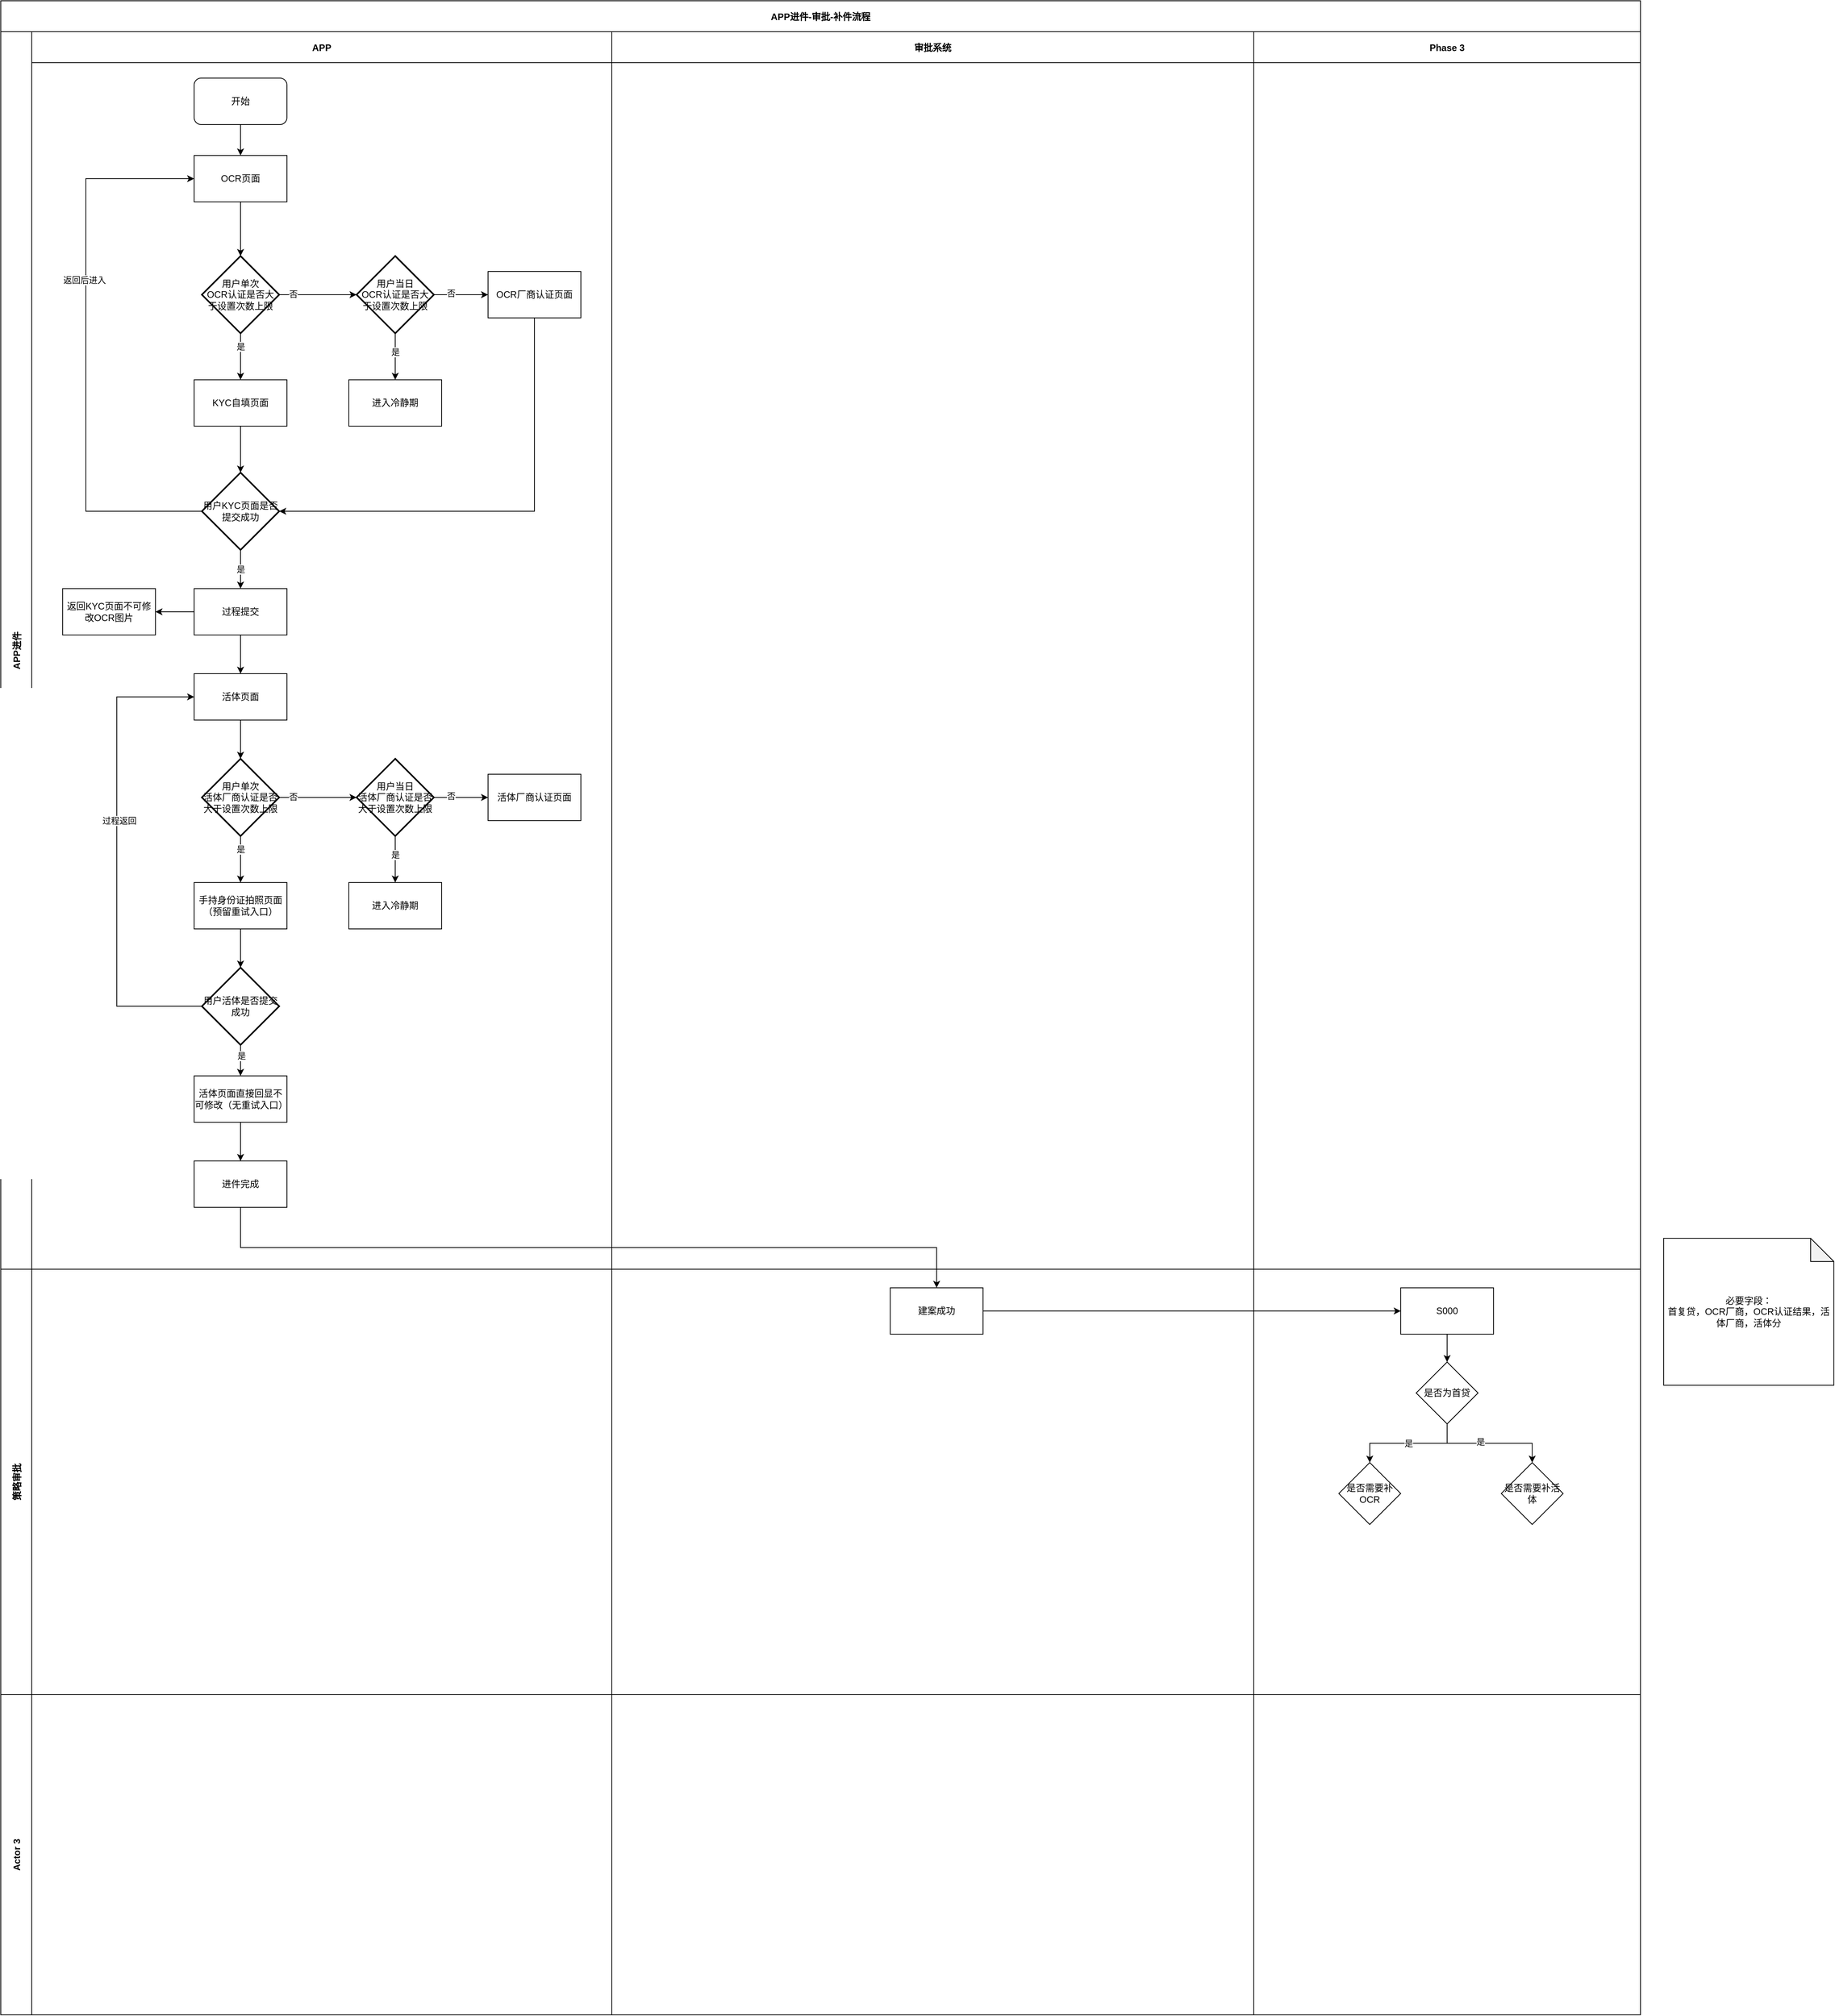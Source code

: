 <mxfile version="20.8.20" type="github" pages="3">
  <diagram id="dG59jZYkGHcQ83PpY25N" name="审批交互流程- OCR及活体补件">
    <mxGraphModel dx="843" dy="539" grid="1" gridSize="10" guides="1" tooltips="1" connect="1" arrows="1" fold="1" page="1" pageScale="1" pageWidth="827" pageHeight="1169" math="0" shadow="0">
      <root>
        <mxCell id="0" />
        <mxCell id="1" parent="0" />
        <mxCell id="lhXjlcBijL8t4H8WG22u-1" value="APP进件-审批-补件流程" style="shape=table;childLayout=tableLayout;startSize=40;collapsible=0;recursiveResize=0;expand=0;fontStyle=1;" parent="1" vertex="1">
          <mxGeometry x="170" y="140" width="2120" height="2604" as="geometry" />
        </mxCell>
        <mxCell id="lhXjlcBijL8t4H8WG22u-2" value="APP进件" style="shape=tableRow;horizontal=0;startSize=40;swimlaneHead=0;swimlaneBody=0;top=0;left=0;bottom=0;right=0;dropTarget=0;fillColor=none;collapsible=0;recursiveResize=0;expand=0;fontStyle=1;" parent="lhXjlcBijL8t4H8WG22u-1" vertex="1">
          <mxGeometry y="40" width="2120" height="1600" as="geometry" />
        </mxCell>
        <mxCell id="lhXjlcBijL8t4H8WG22u-3" value="APP" style="swimlane;swimlaneHead=0;swimlaneBody=0;fontStyle=0;connectable=0;fillColor=none;startSize=40;collapsible=0;recursiveResize=0;expand=0;fontStyle=1;" parent="lhXjlcBijL8t4H8WG22u-2" vertex="1">
          <mxGeometry x="40" width="750" height="1600" as="geometry">
            <mxRectangle width="750" height="1600" as="alternateBounds" />
          </mxGeometry>
        </mxCell>
        <mxCell id="Cv0lFlZ8FoBvVvXNN0k_-16" style="edgeStyle=orthogonalEdgeStyle;rounded=0;orthogonalLoop=1;jettySize=auto;html=1;exitX=0.5;exitY=1;exitDx=0;exitDy=0;entryX=0.5;entryY=0;entryDx=0;entryDy=0;entryPerimeter=0;" parent="lhXjlcBijL8t4H8WG22u-3" source="Cv0lFlZ8FoBvVvXNN0k_-1" target="Cv0lFlZ8FoBvVvXNN0k_-15" edge="1">
          <mxGeometry relative="1" as="geometry" />
        </mxCell>
        <mxCell id="Cv0lFlZ8FoBvVvXNN0k_-1" value="KYC自填页面" style="rounded=0;whiteSpace=wrap;html=1;" parent="lhXjlcBijL8t4H8WG22u-3" vertex="1">
          <mxGeometry x="210" y="450" width="120" height="60" as="geometry" />
        </mxCell>
        <mxCell id="Cv0lFlZ8FoBvVvXNN0k_-8" style="edgeStyle=orthogonalEdgeStyle;rounded=0;orthogonalLoop=1;jettySize=auto;html=1;exitX=0.5;exitY=1;exitDx=0;exitDy=0;exitPerimeter=0;entryX=0.5;entryY=0;entryDx=0;entryDy=0;" parent="lhXjlcBijL8t4H8WG22u-3" source="Cv0lFlZ8FoBvVvXNN0k_-4" target="Cv0lFlZ8FoBvVvXNN0k_-6" edge="1">
          <mxGeometry relative="1" as="geometry" />
        </mxCell>
        <mxCell id="Cv0lFlZ8FoBvVvXNN0k_-10" value="是" style="edgeLabel;html=1;align=center;verticalAlign=middle;resizable=0;points=[];" parent="Cv0lFlZ8FoBvVvXNN0k_-8" vertex="1" connectable="0">
          <mxGeometry x="-0.209" relative="1" as="geometry">
            <mxPoint as="offset" />
          </mxGeometry>
        </mxCell>
        <mxCell id="Cv0lFlZ8FoBvVvXNN0k_-11" style="edgeStyle=orthogonalEdgeStyle;rounded=0;orthogonalLoop=1;jettySize=auto;html=1;exitX=1;exitY=0.5;exitDx=0;exitDy=0;exitPerimeter=0;entryX=0;entryY=0.5;entryDx=0;entryDy=0;" parent="lhXjlcBijL8t4H8WG22u-3" source="Cv0lFlZ8FoBvVvXNN0k_-4" target="Cv0lFlZ8FoBvVvXNN0k_-9" edge="1">
          <mxGeometry relative="1" as="geometry" />
        </mxCell>
        <mxCell id="Cv0lFlZ8FoBvVvXNN0k_-12" value="否" style="edgeLabel;html=1;align=center;verticalAlign=middle;resizable=0;points=[];" parent="Cv0lFlZ8FoBvVvXNN0k_-11" vertex="1" connectable="0">
          <mxGeometry x="-0.382" y="2" relative="1" as="geometry">
            <mxPoint as="offset" />
          </mxGeometry>
        </mxCell>
        <mxCell id="Cv0lFlZ8FoBvVvXNN0k_-4" value="用户当日&lt;br&gt;OCR认证是否大于设置次数上限" style="strokeWidth=2;html=1;shape=mxgraph.flowchart.decision;whiteSpace=wrap;" parent="lhXjlcBijL8t4H8WG22u-3" vertex="1">
          <mxGeometry x="420" y="290" width="100" height="100" as="geometry" />
        </mxCell>
        <mxCell id="Cv0lFlZ8FoBvVvXNN0k_-6" value="进入冷静期" style="rounded=0;whiteSpace=wrap;html=1;" parent="lhXjlcBijL8t4H8WG22u-3" vertex="1">
          <mxGeometry x="410" y="450" width="120" height="60" as="geometry" />
        </mxCell>
        <mxCell id="Cv0lFlZ8FoBvVvXNN0k_-17" style="edgeStyle=orthogonalEdgeStyle;rounded=0;orthogonalLoop=1;jettySize=auto;html=1;exitX=0.5;exitY=1;exitDx=0;exitDy=0;entryX=1;entryY=0.5;entryDx=0;entryDy=0;entryPerimeter=0;" parent="lhXjlcBijL8t4H8WG22u-3" source="Cv0lFlZ8FoBvVvXNN0k_-9" target="Cv0lFlZ8FoBvVvXNN0k_-15" edge="1">
          <mxGeometry relative="1" as="geometry" />
        </mxCell>
        <mxCell id="Cv0lFlZ8FoBvVvXNN0k_-9" value="OCR厂商认证页面" style="rounded=0;whiteSpace=wrap;html=1;" parent="lhXjlcBijL8t4H8WG22u-3" vertex="1">
          <mxGeometry x="590" y="310" width="120" height="60" as="geometry" />
        </mxCell>
        <mxCell id="Cv0lFlZ8FoBvVvXNN0k_-19" value="是" style="edgeStyle=orthogonalEdgeStyle;rounded=0;orthogonalLoop=1;jettySize=auto;html=1;exitX=0.5;exitY=1;exitDx=0;exitDy=0;exitPerimeter=0;entryX=0.5;entryY=0;entryDx=0;entryDy=0;" parent="lhXjlcBijL8t4H8WG22u-3" source="Cv0lFlZ8FoBvVvXNN0k_-15" target="Cv0lFlZ8FoBvVvXNN0k_-18" edge="1">
          <mxGeometry relative="1" as="geometry" />
        </mxCell>
        <mxCell id="Cv0lFlZ8FoBvVvXNN0k_-15" value="用户KYC页面是否提交成功" style="strokeWidth=2;html=1;shape=mxgraph.flowchart.decision;whiteSpace=wrap;" parent="lhXjlcBijL8t4H8WG22u-3" vertex="1">
          <mxGeometry x="220" y="570" width="100" height="100" as="geometry" />
        </mxCell>
        <mxCell id="Cv0lFlZ8FoBvVvXNN0k_-21" style="edgeStyle=orthogonalEdgeStyle;rounded=0;orthogonalLoop=1;jettySize=auto;html=1;exitX=0.5;exitY=1;exitDx=0;exitDy=0;entryX=0.5;entryY=0;entryDx=0;entryDy=0;" parent="lhXjlcBijL8t4H8WG22u-3" source="Cv0lFlZ8FoBvVvXNN0k_-18" target="Cv0lFlZ8FoBvVvXNN0k_-20" edge="1">
          <mxGeometry relative="1" as="geometry" />
        </mxCell>
        <mxCell id="Cv0lFlZ8FoBvVvXNN0k_-24" style="edgeStyle=orthogonalEdgeStyle;rounded=0;orthogonalLoop=1;jettySize=auto;html=1;exitX=0;exitY=0.5;exitDx=0;exitDy=0;" parent="lhXjlcBijL8t4H8WG22u-3" source="Cv0lFlZ8FoBvVvXNN0k_-18" target="Cv0lFlZ8FoBvVvXNN0k_-23" edge="1">
          <mxGeometry relative="1" as="geometry" />
        </mxCell>
        <mxCell id="Cv0lFlZ8FoBvVvXNN0k_-18" value="过程提交" style="rounded=0;whiteSpace=wrap;html=1;" parent="lhXjlcBijL8t4H8WG22u-3" vertex="1">
          <mxGeometry x="210" y="720" width="120" height="60" as="geometry" />
        </mxCell>
        <mxCell id="Cv0lFlZ8FoBvVvXNN0k_-42" style="edgeStyle=orthogonalEdgeStyle;rounded=0;orthogonalLoop=1;jettySize=auto;html=1;exitX=0.5;exitY=1;exitDx=0;exitDy=0;" parent="lhXjlcBijL8t4H8WG22u-3" source="Cv0lFlZ8FoBvVvXNN0k_-20" target="Cv0lFlZ8FoBvVvXNN0k_-41" edge="1">
          <mxGeometry relative="1" as="geometry" />
        </mxCell>
        <mxCell id="Cv0lFlZ8FoBvVvXNN0k_-20" value="活体页面" style="rounded=0;whiteSpace=wrap;html=1;" parent="lhXjlcBijL8t4H8WG22u-3" vertex="1">
          <mxGeometry x="210" y="830" width="120" height="60" as="geometry" />
        </mxCell>
        <mxCell id="Cv0lFlZ8FoBvVvXNN0k_-23" value="返回KYC页面不可修改OCR图片" style="rounded=0;whiteSpace=wrap;html=1;" parent="lhXjlcBijL8t4H8WG22u-3" vertex="1">
          <mxGeometry x="40" y="720" width="120" height="60" as="geometry" />
        </mxCell>
        <mxCell id="Cv0lFlZ8FoBvVvXNN0k_-58" style="edgeStyle=orthogonalEdgeStyle;rounded=0;orthogonalLoop=1;jettySize=auto;html=1;exitX=0.5;exitY=1;exitDx=0;exitDy=0;entryX=0.5;entryY=0;entryDx=0;entryDy=0;entryPerimeter=0;" parent="lhXjlcBijL8t4H8WG22u-3" source="Cv0lFlZ8FoBvVvXNN0k_-29" target="Cv0lFlZ8FoBvVvXNN0k_-57" edge="1">
          <mxGeometry relative="1" as="geometry" />
        </mxCell>
        <mxCell id="Cv0lFlZ8FoBvVvXNN0k_-29" value="手持身份证拍照页面&lt;br&gt;（预留重试入口）" style="rounded=0;whiteSpace=wrap;html=1;" parent="lhXjlcBijL8t4H8WG22u-3" vertex="1">
          <mxGeometry x="210" y="1100" width="120" height="60" as="geometry" />
        </mxCell>
        <mxCell id="Cv0lFlZ8FoBvVvXNN0k_-34" value="用户当日&lt;br&gt;活体厂商认证是否大于设置次数上限" style="strokeWidth=2;html=1;shape=mxgraph.flowchart.decision;whiteSpace=wrap;" parent="lhXjlcBijL8t4H8WG22u-3" vertex="1">
          <mxGeometry x="420" y="940" width="100" height="100" as="geometry" />
        </mxCell>
        <mxCell id="Cv0lFlZ8FoBvVvXNN0k_-35" value="进入冷静期" style="rounded=0;whiteSpace=wrap;html=1;" parent="lhXjlcBijL8t4H8WG22u-3" vertex="1">
          <mxGeometry x="410" y="1100" width="120" height="60" as="geometry" />
        </mxCell>
        <mxCell id="Cv0lFlZ8FoBvVvXNN0k_-30" style="edgeStyle=orthogonalEdgeStyle;rounded=0;orthogonalLoop=1;jettySize=auto;html=1;exitX=0.5;exitY=1;exitDx=0;exitDy=0;exitPerimeter=0;entryX=0.5;entryY=0;entryDx=0;entryDy=0;" parent="lhXjlcBijL8t4H8WG22u-3" source="Cv0lFlZ8FoBvVvXNN0k_-34" target="Cv0lFlZ8FoBvVvXNN0k_-35" edge="1">
          <mxGeometry relative="1" as="geometry" />
        </mxCell>
        <mxCell id="Cv0lFlZ8FoBvVvXNN0k_-31" value="是" style="edgeLabel;html=1;align=center;verticalAlign=middle;resizable=0;points=[];" parent="Cv0lFlZ8FoBvVvXNN0k_-30" vertex="1" connectable="0">
          <mxGeometry x="-0.209" relative="1" as="geometry">
            <mxPoint as="offset" />
          </mxGeometry>
        </mxCell>
        <mxCell id="Cv0lFlZ8FoBvVvXNN0k_-36" value="活体厂商认证页面" style="rounded=0;whiteSpace=wrap;html=1;" parent="lhXjlcBijL8t4H8WG22u-3" vertex="1">
          <mxGeometry x="590" y="960" width="120" height="60" as="geometry" />
        </mxCell>
        <mxCell id="Cv0lFlZ8FoBvVvXNN0k_-32" style="edgeStyle=orthogonalEdgeStyle;rounded=0;orthogonalLoop=1;jettySize=auto;html=1;exitX=1;exitY=0.5;exitDx=0;exitDy=0;exitPerimeter=0;entryX=0;entryY=0.5;entryDx=0;entryDy=0;" parent="lhXjlcBijL8t4H8WG22u-3" source="Cv0lFlZ8FoBvVvXNN0k_-34" target="Cv0lFlZ8FoBvVvXNN0k_-36" edge="1">
          <mxGeometry relative="1" as="geometry" />
        </mxCell>
        <mxCell id="Cv0lFlZ8FoBvVvXNN0k_-33" value="否" style="edgeLabel;html=1;align=center;verticalAlign=middle;resizable=0;points=[];" parent="Cv0lFlZ8FoBvVvXNN0k_-32" vertex="1" connectable="0">
          <mxGeometry x="-0.382" y="2" relative="1" as="geometry">
            <mxPoint as="offset" />
          </mxGeometry>
        </mxCell>
        <mxCell id="Cv0lFlZ8FoBvVvXNN0k_-37" style="edgeStyle=orthogonalEdgeStyle;rounded=0;orthogonalLoop=1;jettySize=auto;html=1;exitX=1;exitY=0.5;exitDx=0;exitDy=0;exitPerimeter=0;" parent="lhXjlcBijL8t4H8WG22u-3" source="Cv0lFlZ8FoBvVvXNN0k_-41" edge="1">
          <mxGeometry relative="1" as="geometry">
            <mxPoint x="420" y="990" as="targetPoint" />
          </mxGeometry>
        </mxCell>
        <mxCell id="Cv0lFlZ8FoBvVvXNN0k_-38" value="否" style="edgeLabel;html=1;align=center;verticalAlign=middle;resizable=0;points=[];" parent="Cv0lFlZ8FoBvVvXNN0k_-37" connectable="0" vertex="1">
          <mxGeometry x="-0.638" y="1" relative="1" as="geometry">
            <mxPoint as="offset" />
          </mxGeometry>
        </mxCell>
        <mxCell id="Cv0lFlZ8FoBvVvXNN0k_-39" style="edgeStyle=orthogonalEdgeStyle;rounded=0;orthogonalLoop=1;jettySize=auto;html=1;exitX=0.5;exitY=1;exitDx=0;exitDy=0;exitPerimeter=0;entryX=0.5;entryY=0;entryDx=0;entryDy=0;" parent="lhXjlcBijL8t4H8WG22u-3" source="Cv0lFlZ8FoBvVvXNN0k_-41" target="Cv0lFlZ8FoBvVvXNN0k_-29" edge="1">
          <mxGeometry relative="1" as="geometry" />
        </mxCell>
        <mxCell id="Cv0lFlZ8FoBvVvXNN0k_-40" value="是" style="edgeLabel;html=1;align=center;verticalAlign=middle;resizable=0;points=[];" parent="Cv0lFlZ8FoBvVvXNN0k_-39" vertex="1" connectable="0">
          <mxGeometry x="-0.442" relative="1" as="geometry">
            <mxPoint as="offset" />
          </mxGeometry>
        </mxCell>
        <mxCell id="Cv0lFlZ8FoBvVvXNN0k_-41" value="用户单次&lt;br&gt;活体厂商认证是否大于设置次数上限" style="strokeWidth=2;html=1;shape=mxgraph.flowchart.decision;whiteSpace=wrap;" parent="lhXjlcBijL8t4H8WG22u-3" vertex="1">
          <mxGeometry x="220" y="940" width="100" height="100" as="geometry" />
        </mxCell>
        <mxCell id="Cv0lFlZ8FoBvVvXNN0k_-61" style="edgeStyle=orthogonalEdgeStyle;rounded=0;orthogonalLoop=1;jettySize=auto;html=1;exitX=0;exitY=0.5;exitDx=0;exitDy=0;exitPerimeter=0;entryX=0;entryY=0.5;entryDx=0;entryDy=0;" parent="lhXjlcBijL8t4H8WG22u-3" source="Cv0lFlZ8FoBvVvXNN0k_-57" target="Cv0lFlZ8FoBvVvXNN0k_-20" edge="1">
          <mxGeometry relative="1" as="geometry">
            <Array as="points">
              <mxPoint x="110" y="1260" />
              <mxPoint x="110" y="860" />
            </Array>
          </mxGeometry>
        </mxCell>
        <mxCell id="Cv0lFlZ8FoBvVvXNN0k_-62" value="过程返回" style="edgeLabel;html=1;align=center;verticalAlign=middle;resizable=0;points=[];" parent="Cv0lFlZ8FoBvVvXNN0k_-61" vertex="1" connectable="0">
          <mxGeometry x="0.148" y="-3" relative="1" as="geometry">
            <mxPoint as="offset" />
          </mxGeometry>
        </mxCell>
        <mxCell id="Cv0lFlZ8FoBvVvXNN0k_-65" style="edgeStyle=orthogonalEdgeStyle;rounded=0;orthogonalLoop=1;jettySize=auto;html=1;exitX=0.5;exitY=1;exitDx=0;exitDy=0;exitPerimeter=0;entryX=0.5;entryY=0;entryDx=0;entryDy=0;" parent="lhXjlcBijL8t4H8WG22u-3" source="Cv0lFlZ8FoBvVvXNN0k_-57" target="Cv0lFlZ8FoBvVvXNN0k_-63" edge="1">
          <mxGeometry relative="1" as="geometry" />
        </mxCell>
        <mxCell id="Cv0lFlZ8FoBvVvXNN0k_-66" value="是" style="edgeLabel;html=1;align=center;verticalAlign=middle;resizable=0;points=[];" parent="Cv0lFlZ8FoBvVvXNN0k_-65" vertex="1" connectable="0">
          <mxGeometry x="-0.323" y="1" relative="1" as="geometry">
            <mxPoint as="offset" />
          </mxGeometry>
        </mxCell>
        <mxCell id="Cv0lFlZ8FoBvVvXNN0k_-57" value="用户活体是否提交成功" style="strokeWidth=2;html=1;shape=mxgraph.flowchart.decision;whiteSpace=wrap;" parent="lhXjlcBijL8t4H8WG22u-3" vertex="1">
          <mxGeometry x="220" y="1210" width="100" height="100" as="geometry" />
        </mxCell>
        <mxCell id="Cv0lFlZ8FoBvVvXNN0k_-68" style="edgeStyle=orthogonalEdgeStyle;rounded=0;orthogonalLoop=1;jettySize=auto;html=1;exitX=0.5;exitY=1;exitDx=0;exitDy=0;entryX=0.5;entryY=0;entryDx=0;entryDy=0;" parent="lhXjlcBijL8t4H8WG22u-3" source="Cv0lFlZ8FoBvVvXNN0k_-63" target="Cv0lFlZ8FoBvVvXNN0k_-67" edge="1">
          <mxGeometry relative="1" as="geometry" />
        </mxCell>
        <mxCell id="Cv0lFlZ8FoBvVvXNN0k_-63" value="活体页面直接回显不可修改（无重试入口）" style="rounded=0;whiteSpace=wrap;html=1;" parent="lhXjlcBijL8t4H8WG22u-3" vertex="1">
          <mxGeometry x="210" y="1350" width="120" height="60" as="geometry" />
        </mxCell>
        <mxCell id="Cv0lFlZ8FoBvVvXNN0k_-67" value="进件完成" style="rounded=0;whiteSpace=wrap;html=1;" parent="lhXjlcBijL8t4H8WG22u-3" vertex="1">
          <mxGeometry x="210" y="1460" width="120" height="60" as="geometry" />
        </mxCell>
        <mxCell id="is0vgfuLazfmF6kL638j-8" value="用户单次&lt;br&gt;OCR认证是否大于设置次数上限" style="strokeWidth=2;html=1;shape=mxgraph.flowchart.decision;whiteSpace=wrap;" parent="lhXjlcBijL8t4H8WG22u-3" vertex="1">
          <mxGeometry x="220" y="290" width="100" height="100" as="geometry" />
        </mxCell>
        <mxCell id="is0vgfuLazfmF6kL638j-6" style="edgeStyle=orthogonalEdgeStyle;rounded=0;orthogonalLoop=1;jettySize=auto;html=1;exitX=1;exitY=0.5;exitDx=0;exitDy=0;exitPerimeter=0;entryX=0;entryY=0.5;entryDx=0;entryDy=0;entryPerimeter=0;" parent="lhXjlcBijL8t4H8WG22u-3" source="is0vgfuLazfmF6kL638j-8" target="Cv0lFlZ8FoBvVvXNN0k_-4" edge="1">
          <mxGeometry relative="1" as="geometry">
            <mxPoint x="370" y="280" as="targetPoint" />
          </mxGeometry>
        </mxCell>
        <mxCell id="is0vgfuLazfmF6kL638j-7" value="否" style="edgeLabel;html=1;align=center;verticalAlign=middle;resizable=0;points=[];" parent="is0vgfuLazfmF6kL638j-6" connectable="0" vertex="1">
          <mxGeometry x="-0.638" y="1" relative="1" as="geometry">
            <mxPoint as="offset" />
          </mxGeometry>
        </mxCell>
        <mxCell id="Cv0lFlZ8FoBvVvXNN0k_-2" style="edgeStyle=orthogonalEdgeStyle;rounded=0;orthogonalLoop=1;jettySize=auto;html=1;exitX=0.5;exitY=1;exitDx=0;exitDy=0;exitPerimeter=0;entryX=0.5;entryY=0;entryDx=0;entryDy=0;" parent="lhXjlcBijL8t4H8WG22u-3" source="is0vgfuLazfmF6kL638j-8" target="Cv0lFlZ8FoBvVvXNN0k_-1" edge="1">
          <mxGeometry relative="1" as="geometry" />
        </mxCell>
        <mxCell id="Cv0lFlZ8FoBvVvXNN0k_-3" value="是" style="edgeLabel;html=1;align=center;verticalAlign=middle;resizable=0;points=[];" parent="Cv0lFlZ8FoBvVvXNN0k_-2" vertex="1" connectable="0">
          <mxGeometry x="-0.442" relative="1" as="geometry">
            <mxPoint as="offset" />
          </mxGeometry>
        </mxCell>
        <mxCell id="is0vgfuLazfmF6kL638j-5" value="OCR页面" style="rounded=0;whiteSpace=wrap;html=1;" parent="lhXjlcBijL8t4H8WG22u-3" vertex="1">
          <mxGeometry x="210" y="160" width="120" height="60" as="geometry" />
        </mxCell>
        <mxCell id="is0vgfuLazfmF6kL638j-4" style="edgeStyle=orthogonalEdgeStyle;rounded=0;orthogonalLoop=1;jettySize=auto;html=1;entryX=0.5;entryY=0;entryDx=0;entryDy=0;entryPerimeter=0;" parent="lhXjlcBijL8t4H8WG22u-3" source="is0vgfuLazfmF6kL638j-5" target="is0vgfuLazfmF6kL638j-8" edge="1">
          <mxGeometry relative="1" as="geometry" />
        </mxCell>
        <mxCell id="Cv0lFlZ8FoBvVvXNN0k_-27" style="edgeStyle=orthogonalEdgeStyle;rounded=0;orthogonalLoop=1;jettySize=auto;html=1;exitX=0;exitY=0.5;exitDx=0;exitDy=0;exitPerimeter=0;entryX=0;entryY=0.5;entryDx=0;entryDy=0;" parent="lhXjlcBijL8t4H8WG22u-3" source="Cv0lFlZ8FoBvVvXNN0k_-15" target="is0vgfuLazfmF6kL638j-5" edge="1">
          <mxGeometry relative="1" as="geometry">
            <Array as="points">
              <mxPoint x="70" y="620" />
              <mxPoint x="70" y="190" />
            </Array>
          </mxGeometry>
        </mxCell>
        <mxCell id="Cv0lFlZ8FoBvVvXNN0k_-28" value="返回后进入" style="edgeLabel;html=1;align=center;verticalAlign=middle;resizable=0;points=[];" parent="Cv0lFlZ8FoBvVvXNN0k_-27" vertex="1" connectable="0">
          <mxGeometry x="0.249" y="2" relative="1" as="geometry">
            <mxPoint as="offset" />
          </mxGeometry>
        </mxCell>
        <mxCell id="is0vgfuLazfmF6kL638j-3" value="开始" style="rounded=1;whiteSpace=wrap;html=1;" parent="lhXjlcBijL8t4H8WG22u-3" vertex="1">
          <mxGeometry x="210" y="60" width="120" height="60" as="geometry" />
        </mxCell>
        <mxCell id="is0vgfuLazfmF6kL638j-2" style="edgeStyle=orthogonalEdgeStyle;rounded=0;orthogonalLoop=1;jettySize=auto;html=1;exitX=0.5;exitY=1;exitDx=0;exitDy=0;entryX=0.5;entryY=0;entryDx=0;entryDy=0;" parent="lhXjlcBijL8t4H8WG22u-3" source="is0vgfuLazfmF6kL638j-3" target="is0vgfuLazfmF6kL638j-5" edge="1">
          <mxGeometry relative="1" as="geometry" />
        </mxCell>
        <mxCell id="lhXjlcBijL8t4H8WG22u-4" value="审批系统" style="swimlane;swimlaneHead=0;swimlaneBody=0;fontStyle=0;connectable=0;fillColor=none;startSize=40;collapsible=0;recursiveResize=0;expand=0;fontStyle=1;" parent="lhXjlcBijL8t4H8WG22u-2" vertex="1">
          <mxGeometry x="790" width="830" height="1600" as="geometry">
            <mxRectangle width="830" height="1600" as="alternateBounds" />
          </mxGeometry>
        </mxCell>
        <mxCell id="lhXjlcBijL8t4H8WG22u-5" value="Phase 3" style="swimlane;swimlaneHead=0;swimlaneBody=0;fontStyle=0;connectable=0;fillColor=none;startSize=40;collapsible=0;recursiveResize=0;expand=0;fontStyle=1;" parent="lhXjlcBijL8t4H8WG22u-2" vertex="1">
          <mxGeometry x="1620" width="500" height="1600" as="geometry">
            <mxRectangle width="500" height="1600" as="alternateBounds" />
          </mxGeometry>
        </mxCell>
        <mxCell id="lhXjlcBijL8t4H8WG22u-6" value="策略审批" style="shape=tableRow;horizontal=0;startSize=40;swimlaneHead=0;swimlaneBody=0;top=0;left=0;bottom=0;right=0;dropTarget=0;fillColor=none;collapsible=0;recursiveResize=0;expand=0;fontStyle=1;" parent="lhXjlcBijL8t4H8WG22u-1" vertex="1">
          <mxGeometry y="1640" width="2120" height="550" as="geometry" />
        </mxCell>
        <mxCell id="lhXjlcBijL8t4H8WG22u-7" value="" style="swimlane;swimlaneHead=0;swimlaneBody=0;fontStyle=0;connectable=0;fillColor=none;startSize=0;collapsible=0;recursiveResize=0;expand=0;fontStyle=1;" parent="lhXjlcBijL8t4H8WG22u-6" vertex="1">
          <mxGeometry x="40" width="750" height="550" as="geometry">
            <mxRectangle width="750" height="550" as="alternateBounds" />
          </mxGeometry>
        </mxCell>
        <mxCell id="lhXjlcBijL8t4H8WG22u-8" value="" style="swimlane;swimlaneHead=0;swimlaneBody=0;fontStyle=0;connectable=0;fillColor=none;startSize=0;collapsible=0;recursiveResize=0;expand=0;fontStyle=1;" parent="lhXjlcBijL8t4H8WG22u-6" vertex="1">
          <mxGeometry x="790" width="830" height="550" as="geometry">
            <mxRectangle width="830" height="550" as="alternateBounds" />
          </mxGeometry>
        </mxCell>
        <mxCell id="Cv0lFlZ8FoBvVvXNN0k_-110" value="建案成功" style="rounded=0;whiteSpace=wrap;html=1;" parent="lhXjlcBijL8t4H8WG22u-8" vertex="1">
          <mxGeometry x="360" y="24" width="120" height="60" as="geometry" />
        </mxCell>
        <mxCell id="lhXjlcBijL8t4H8WG22u-9" value="" style="swimlane;swimlaneHead=0;swimlaneBody=0;fontStyle=0;connectable=0;fillColor=none;startSize=0;collapsible=0;recursiveResize=0;expand=0;fontStyle=1;" parent="lhXjlcBijL8t4H8WG22u-6" vertex="1">
          <mxGeometry x="1620" width="500" height="550" as="geometry">
            <mxRectangle width="500" height="550" as="alternateBounds" />
          </mxGeometry>
        </mxCell>
        <mxCell id="Cv0lFlZ8FoBvVvXNN0k_-122" style="edgeStyle=orthogonalEdgeStyle;rounded=0;orthogonalLoop=1;jettySize=auto;html=1;exitX=0.5;exitY=1;exitDx=0;exitDy=0;entryX=0.5;entryY=0;entryDx=0;entryDy=0;" parent="lhXjlcBijL8t4H8WG22u-9" source="Cv0lFlZ8FoBvVvXNN0k_-117" target="Cv0lFlZ8FoBvVvXNN0k_-120" edge="1">
          <mxGeometry relative="1" as="geometry" />
        </mxCell>
        <mxCell id="Cv0lFlZ8FoBvVvXNN0k_-117" value="S000" style="rounded=0;whiteSpace=wrap;html=1;shadow=0;" parent="lhXjlcBijL8t4H8WG22u-9" vertex="1">
          <mxGeometry x="190" y="24" width="120" height="60" as="geometry" />
        </mxCell>
        <mxCell id="Cv0lFlZ8FoBvVvXNN0k_-126" value="是" style="edgeStyle=orthogonalEdgeStyle;rounded=0;orthogonalLoop=1;jettySize=auto;html=1;exitX=0.5;exitY=1;exitDx=0;exitDy=0;" parent="lhXjlcBijL8t4H8WG22u-9" source="Cv0lFlZ8FoBvVvXNN0k_-120" target="Cv0lFlZ8FoBvVvXNN0k_-125" edge="1">
          <mxGeometry relative="1" as="geometry" />
        </mxCell>
        <mxCell id="Cv0lFlZ8FoBvVvXNN0k_-131" style="edgeStyle=orthogonalEdgeStyle;rounded=0;orthogonalLoop=1;jettySize=auto;html=1;exitX=0.5;exitY=1;exitDx=0;exitDy=0;" parent="lhXjlcBijL8t4H8WG22u-9" source="Cv0lFlZ8FoBvVvXNN0k_-120" target="Cv0lFlZ8FoBvVvXNN0k_-130" edge="1">
          <mxGeometry relative="1" as="geometry" />
        </mxCell>
        <mxCell id="Cv0lFlZ8FoBvVvXNN0k_-132" value="是" style="edgeLabel;html=1;align=center;verticalAlign=middle;resizable=0;points=[];" parent="Cv0lFlZ8FoBvVvXNN0k_-131" vertex="1" connectable="0">
          <mxGeometry x="-0.156" y="2" relative="1" as="geometry">
            <mxPoint as="offset" />
          </mxGeometry>
        </mxCell>
        <mxCell id="Cv0lFlZ8FoBvVvXNN0k_-120" value="是否为首贷" style="rhombus;whiteSpace=wrap;html=1;shadow=0;" parent="lhXjlcBijL8t4H8WG22u-9" vertex="1">
          <mxGeometry x="210" y="120" width="80" height="80" as="geometry" />
        </mxCell>
        <mxCell id="Cv0lFlZ8FoBvVvXNN0k_-125" value="是否需要补OCR" style="rhombus;whiteSpace=wrap;html=1;shadow=0;" parent="lhXjlcBijL8t4H8WG22u-9" vertex="1">
          <mxGeometry x="110" y="250" width="80" height="80" as="geometry" />
        </mxCell>
        <mxCell id="Cv0lFlZ8FoBvVvXNN0k_-130" value="是否需要补活体" style="rhombus;whiteSpace=wrap;html=1;shadow=0;" parent="lhXjlcBijL8t4H8WG22u-9" vertex="1">
          <mxGeometry x="320" y="250" width="80" height="80" as="geometry" />
        </mxCell>
        <mxCell id="Cv0lFlZ8FoBvVvXNN0k_-118" style="edgeStyle=orthogonalEdgeStyle;rounded=0;orthogonalLoop=1;jettySize=auto;html=1;entryX=0;entryY=0.5;entryDx=0;entryDy=0;" parent="lhXjlcBijL8t4H8WG22u-6" source="Cv0lFlZ8FoBvVvXNN0k_-110" target="Cv0lFlZ8FoBvVvXNN0k_-117" edge="1">
          <mxGeometry relative="1" as="geometry" />
        </mxCell>
        <mxCell id="lhXjlcBijL8t4H8WG22u-10" value="Actor 3" style="shape=tableRow;horizontal=0;startSize=40;swimlaneHead=0;swimlaneBody=0;top=0;left=0;bottom=0;right=0;dropTarget=0;fillColor=none;collapsible=0;recursiveResize=0;expand=0;fontStyle=1;" parent="lhXjlcBijL8t4H8WG22u-1" vertex="1">
          <mxGeometry y="2190" width="2120" height="414" as="geometry" />
        </mxCell>
        <mxCell id="lhXjlcBijL8t4H8WG22u-11" value="" style="swimlane;swimlaneHead=0;swimlaneBody=0;fontStyle=0;connectable=0;fillColor=none;startSize=0;collapsible=0;recursiveResize=0;expand=0;fontStyle=1;" parent="lhXjlcBijL8t4H8WG22u-10" vertex="1">
          <mxGeometry x="40" width="750" height="414" as="geometry">
            <mxRectangle width="750" height="414" as="alternateBounds" />
          </mxGeometry>
        </mxCell>
        <mxCell id="lhXjlcBijL8t4H8WG22u-12" value="" style="swimlane;swimlaneHead=0;swimlaneBody=0;fontStyle=0;connectable=0;fillColor=none;startSize=0;collapsible=0;recursiveResize=0;expand=0;fontStyle=1;" parent="lhXjlcBijL8t4H8WG22u-10" vertex="1">
          <mxGeometry x="790" width="830" height="414" as="geometry">
            <mxRectangle width="830" height="414" as="alternateBounds" />
          </mxGeometry>
        </mxCell>
        <mxCell id="lhXjlcBijL8t4H8WG22u-13" value="" style="swimlane;swimlaneHead=0;swimlaneBody=0;fontStyle=0;connectable=0;fillColor=none;startSize=0;collapsible=0;recursiveResize=0;expand=0;fontStyle=1;" parent="lhXjlcBijL8t4H8WG22u-10" vertex="1">
          <mxGeometry x="1620" width="500" height="414" as="geometry">
            <mxRectangle width="500" height="414" as="alternateBounds" />
          </mxGeometry>
        </mxCell>
        <mxCell id="Cv0lFlZ8FoBvVvXNN0k_-111" style="edgeStyle=orthogonalEdgeStyle;rounded=0;orthogonalLoop=1;jettySize=auto;html=1;exitX=0.5;exitY=1;exitDx=0;exitDy=0;" parent="lhXjlcBijL8t4H8WG22u-1" source="Cv0lFlZ8FoBvVvXNN0k_-67" target="Cv0lFlZ8FoBvVvXNN0k_-110" edge="1">
          <mxGeometry relative="1" as="geometry" />
        </mxCell>
        <mxCell id="Cv0lFlZ8FoBvVvXNN0k_-119" value="必要字段：&lt;br&gt;首复贷，OCR厂商，OCR认证结果，活体厂商，活体分" style="shape=note;whiteSpace=wrap;html=1;backgroundOutline=1;darkOpacity=0.05;shadow=0;" parent="1" vertex="1">
          <mxGeometry x="2320" y="1740" width="220" height="190" as="geometry" />
        </mxCell>
      </root>
    </mxGraphModel>
  </diagram>
  <diagram id="qDyVvdvYeIHcshA2lki2" name="多包共债整体逻辑">
    <mxGraphModel dx="1854" dy="1191" grid="1" gridSize="10" guides="1" tooltips="1" connect="1" arrows="1" fold="1" page="1" pageScale="1" pageWidth="827" pageHeight="1169" math="0" shadow="0">
      <root>
        <mxCell id="0" />
        <mxCell id="1" parent="0" />
        <mxCell id="rBvT5vTfvOfcJN2EaKYH-1" value="Cross-Functional Flowchart" style="shape=table;childLayout=tableLayout;startSize=40;collapsible=0;recursiveResize=0;expand=0;fontStyle=1;shadow=0;" vertex="1" parent="1">
          <mxGeometry x="50" y="270" width="2000" height="1876" as="geometry" />
        </mxCell>
        <mxCell id="rBvT5vTfvOfcJN2EaKYH-2" value="多包管理" style="shape=tableRow;horizontal=0;startSize=40;swimlaneHead=0;swimlaneBody=0;top=0;left=0;bottom=0;right=0;dropTarget=0;fillColor=none;collapsible=0;recursiveResize=0;expand=0;fontStyle=1;shadow=0;" vertex="1" parent="rBvT5vTfvOfcJN2EaKYH-1">
          <mxGeometry y="40" width="2000" height="750" as="geometry" />
        </mxCell>
        <mxCell id="rBvT5vTfvOfcJN2EaKYH-3" value="APP" style="swimlane;swimlaneHead=0;swimlaneBody=0;fontStyle=0;connectable=0;fillColor=none;startSize=40;collapsible=0;recursiveResize=0;expand=0;fontStyle=1;shadow=0;" vertex="1" parent="rBvT5vTfvOfcJN2EaKYH-2">
          <mxGeometry x="40" width="630" height="750" as="geometry">
            <mxRectangle width="630" height="750" as="alternateBounds" />
          </mxGeometry>
        </mxCell>
        <mxCell id="rBvT5vTfvOfcJN2EaKYH-36" style="edgeStyle=orthogonalEdgeStyle;rounded=0;orthogonalLoop=1;jettySize=auto;html=1;exitX=0.5;exitY=1;exitDx=0;exitDy=0;entryX=0.5;entryY=0;entryDx=0;entryDy=0;" edge="1" parent="rBvT5vTfvOfcJN2EaKYH-3" source="rBvT5vTfvOfcJN2EaKYH-18" target="rBvT5vTfvOfcJN2EaKYH-35">
          <mxGeometry relative="1" as="geometry" />
        </mxCell>
        <mxCell id="rBvT5vTfvOfcJN2EaKYH-18" value="开始" style="rounded=1;whiteSpace=wrap;html=1;shadow=0;" vertex="1" parent="rBvT5vTfvOfcJN2EaKYH-3">
          <mxGeometry x="131.5" y="70" width="120" height="60" as="geometry" />
        </mxCell>
        <mxCell id="rBvT5vTfvOfcJN2EaKYH-35" value="新建APP子包" style="rounded=0;whiteSpace=wrap;html=1;shadow=0;" vertex="1" parent="rBvT5vTfvOfcJN2EaKYH-3">
          <mxGeometry x="131.5" y="184" width="120" height="60" as="geometry" />
        </mxCell>
        <mxCell id="rBvT5vTfvOfcJN2EaKYH-4" value="运营" style="swimlane;swimlaneHead=0;swimlaneBody=0;fontStyle=0;connectable=0;fillColor=none;startSize=40;collapsible=0;recursiveResize=0;expand=0;fontStyle=1;shadow=0;" vertex="1" parent="rBvT5vTfvOfcJN2EaKYH-2">
          <mxGeometry x="670" width="370" height="750" as="geometry">
            <mxRectangle width="370" height="750" as="alternateBounds" />
          </mxGeometry>
        </mxCell>
        <mxCell id="rBvT5vTfvOfcJN2EaKYH-27" style="edgeStyle=orthogonalEdgeStyle;rounded=0;orthogonalLoop=1;jettySize=auto;html=1;exitX=0.5;exitY=1;exitDx=0;exitDy=0;entryX=0.5;entryY=0;entryDx=0;entryDy=0;" edge="1" parent="rBvT5vTfvOfcJN2EaKYH-4" source="rBvT5vTfvOfcJN2EaKYH-19" target="rBvT5vTfvOfcJN2EaKYH-24">
          <mxGeometry relative="1" as="geometry" />
        </mxCell>
        <mxCell id="rBvT5vTfvOfcJN2EaKYH-19" value="新增APP子包信息MEX包1" style="rounded=0;whiteSpace=wrap;html=1;shadow=0;" vertex="1" parent="rBvT5vTfvOfcJN2EaKYH-4">
          <mxGeometry x="47" y="275" width="120" height="60" as="geometry" />
        </mxCell>
        <mxCell id="rBvT5vTfvOfcJN2EaKYH-29" style="edgeStyle=orthogonalEdgeStyle;rounded=0;orthogonalLoop=1;jettySize=auto;html=1;exitX=0.5;exitY=1;exitDx=0;exitDy=0;entryX=0.5;entryY=0;entryDx=0;entryDy=0;" edge="1" parent="rBvT5vTfvOfcJN2EaKYH-4" source="rBvT5vTfvOfcJN2EaKYH-21" target="rBvT5vTfvOfcJN2EaKYH-24">
          <mxGeometry relative="1" as="geometry" />
        </mxCell>
        <mxCell id="rBvT5vTfvOfcJN2EaKYH-21" value="新增APP产品信息MEX001" style="rounded=0;whiteSpace=wrap;html=1;shadow=0;" vertex="1" parent="rBvT5vTfvOfcJN2EaKYH-4">
          <mxGeometry x="192" y="275" width="120" height="60" as="geometry" />
        </mxCell>
        <mxCell id="rBvT5vTfvOfcJN2EaKYH-31" style="edgeStyle=orthogonalEdgeStyle;rounded=0;orthogonalLoop=1;jettySize=auto;html=1;" edge="1" parent="rBvT5vTfvOfcJN2EaKYH-4" source="rBvT5vTfvOfcJN2EaKYH-24" target="rBvT5vTfvOfcJN2EaKYH-30">
          <mxGeometry relative="1" as="geometry" />
        </mxCell>
        <mxCell id="rBvT5vTfvOfcJN2EaKYH-24" value="配置子包与APP产品的多对多关系" style="rounded=0;whiteSpace=wrap;html=1;shadow=0;" vertex="1" parent="rBvT5vTfvOfcJN2EaKYH-4">
          <mxGeometry x="117" y="381" width="120" height="60" as="geometry" />
        </mxCell>
        <mxCell id="rBvT5vTfvOfcJN2EaKYH-30" value="配置APP产品与金融产品的多对多关系" style="rounded=0;whiteSpace=wrap;html=1;shadow=0;" vertex="1" parent="rBvT5vTfvOfcJN2EaKYH-4">
          <mxGeometry x="117" y="471" width="120" height="60" as="geometry" />
        </mxCell>
        <mxCell id="rBvT5vTfvOfcJN2EaKYH-5" value="账务" style="swimlane;swimlaneHead=0;swimlaneBody=0;fontStyle=0;connectable=0;fillColor=none;startSize=40;collapsible=0;recursiveResize=0;expand=0;fontStyle=1;shadow=0;" vertex="1" parent="rBvT5vTfvOfcJN2EaKYH-2">
          <mxGeometry x="1040" width="510" height="750" as="geometry">
            <mxRectangle width="510" height="750" as="alternateBounds" />
          </mxGeometry>
        </mxCell>
        <mxCell id="rBvT5vTfvOfcJN2EaKYH-23" value="新增金融产品M001" style="rounded=0;whiteSpace=wrap;html=1;shadow=0;" vertex="1" parent="rBvT5vTfvOfcJN2EaKYH-5">
          <mxGeometry x="143" y="471" width="120" height="60" as="geometry" />
        </mxCell>
        <mxCell id="rBvT5vTfvOfcJN2EaKYH-14" value="催收" style="swimlane;swimlaneHead=0;swimlaneBody=0;fontStyle=0;connectable=0;fillColor=none;startSize=40;collapsible=0;recursiveResize=0;expand=0;fontStyle=1;shadow=0;" vertex="1" parent="rBvT5vTfvOfcJN2EaKYH-2">
          <mxGeometry x="1550" width="450" height="750" as="geometry">
            <mxRectangle width="450" height="750" as="alternateBounds" />
          </mxGeometry>
        </mxCell>
        <mxCell id="rBvT5vTfvOfcJN2EaKYH-32" style="edgeStyle=orthogonalEdgeStyle;rounded=0;orthogonalLoop=1;jettySize=auto;html=1;exitX=0;exitY=0.5;exitDx=0;exitDy=0;entryX=1;entryY=0.5;entryDx=0;entryDy=0;" edge="1" parent="rBvT5vTfvOfcJN2EaKYH-2" source="rBvT5vTfvOfcJN2EaKYH-23" target="rBvT5vTfvOfcJN2EaKYH-30">
          <mxGeometry relative="1" as="geometry" />
        </mxCell>
        <mxCell id="rBvT5vTfvOfcJN2EaKYH-37" style="edgeStyle=orthogonalEdgeStyle;rounded=0;orthogonalLoop=1;jettySize=auto;html=1;exitX=1;exitY=0.5;exitDx=0;exitDy=0;entryX=0.585;entryY=0.017;entryDx=0;entryDy=0;entryPerimeter=0;" edge="1" parent="rBvT5vTfvOfcJN2EaKYH-2" source="rBvT5vTfvOfcJN2EaKYH-35" target="rBvT5vTfvOfcJN2EaKYH-19">
          <mxGeometry relative="1" as="geometry" />
        </mxCell>
        <mxCell id="rBvT5vTfvOfcJN2EaKYH-38" style="edgeStyle=orthogonalEdgeStyle;rounded=0;orthogonalLoop=1;jettySize=auto;html=1;exitX=1;exitY=0.5;exitDx=0;exitDy=0;entryX=0.5;entryY=0;entryDx=0;entryDy=0;" edge="1" parent="rBvT5vTfvOfcJN2EaKYH-2" source="rBvT5vTfvOfcJN2EaKYH-35" target="rBvT5vTfvOfcJN2EaKYH-21">
          <mxGeometry relative="1" as="geometry" />
        </mxCell>
        <mxCell id="rBvT5vTfvOfcJN2EaKYH-6" value="Actor 2" style="shape=tableRow;horizontal=0;startSize=40;swimlaneHead=0;swimlaneBody=0;top=0;left=0;bottom=0;right=0;dropTarget=0;fillColor=none;collapsible=0;recursiveResize=0;expand=0;fontStyle=1;shadow=0;" vertex="1" parent="rBvT5vTfvOfcJN2EaKYH-1">
          <mxGeometry y="790" width="2000" height="542" as="geometry" />
        </mxCell>
        <mxCell id="rBvT5vTfvOfcJN2EaKYH-7" value="" style="swimlane;swimlaneHead=0;swimlaneBody=0;fontStyle=0;connectable=0;fillColor=none;startSize=0;collapsible=0;recursiveResize=0;expand=0;fontStyle=1;shadow=0;" vertex="1" parent="rBvT5vTfvOfcJN2EaKYH-6">
          <mxGeometry x="40" width="630" height="542" as="geometry">
            <mxRectangle width="630" height="542" as="alternateBounds" />
          </mxGeometry>
        </mxCell>
        <mxCell id="rBvT5vTfvOfcJN2EaKYH-44" style="edgeStyle=orthogonalEdgeStyle;rounded=0;orthogonalLoop=1;jettySize=auto;html=1;exitX=0.5;exitY=1;exitDx=0;exitDy=0;" edge="1" parent="rBvT5vTfvOfcJN2EaKYH-7" source="rBvT5vTfvOfcJN2EaKYH-42" target="rBvT5vTfvOfcJN2EaKYH-43">
          <mxGeometry relative="1" as="geometry" />
        </mxCell>
        <mxCell id="rBvT5vTfvOfcJN2EaKYH-42" value="进入首页" style="rounded=0;whiteSpace=wrap;html=1;shadow=0;" vertex="1" parent="rBvT5vTfvOfcJN2EaKYH-7">
          <mxGeometry x="230" y="40" width="120" height="60" as="geometry" />
        </mxCell>
        <mxCell id="rBvT5vTfvOfcJN2EaKYH-46" style="edgeStyle=orthogonalEdgeStyle;rounded=0;orthogonalLoop=1;jettySize=auto;html=1;exitX=0;exitY=0.5;exitDx=0;exitDy=0;entryX=1;entryY=0.5;entryDx=0;entryDy=0;" edge="1" parent="rBvT5vTfvOfcJN2EaKYH-7" source="rBvT5vTfvOfcJN2EaKYH-43" target="rBvT5vTfvOfcJN2EaKYH-45">
          <mxGeometry relative="1" as="geometry" />
        </mxCell>
        <mxCell id="rBvT5vTfvOfcJN2EaKYH-48" style="edgeStyle=orthogonalEdgeStyle;rounded=0;orthogonalLoop=1;jettySize=auto;html=1;exitX=1;exitY=0.5;exitDx=0;exitDy=0;entryX=0;entryY=0.5;entryDx=0;entryDy=0;" edge="1" parent="rBvT5vTfvOfcJN2EaKYH-7" source="rBvT5vTfvOfcJN2EaKYH-43" target="rBvT5vTfvOfcJN2EaKYH-47">
          <mxGeometry relative="1" as="geometry" />
        </mxCell>
        <mxCell id="rBvT5vTfvOfcJN2EaKYH-43" value="展示类型" style="rhombus;whiteSpace=wrap;html=1;shadow=0;" vertex="1" parent="rBvT5vTfvOfcJN2EaKYH-7">
          <mxGeometry x="249.5" y="130" width="80" height="80" as="geometry" />
        </mxCell>
        <mxCell id="rBvT5vTfvOfcJN2EaKYH-50" style="edgeStyle=orthogonalEdgeStyle;rounded=0;orthogonalLoop=1;jettySize=auto;html=1;exitX=0.5;exitY=1;exitDx=0;exitDy=0;" edge="1" parent="rBvT5vTfvOfcJN2EaKYH-7" source="rBvT5vTfvOfcJN2EaKYH-45" target="rBvT5vTfvOfcJN2EaKYH-49">
          <mxGeometry relative="1" as="geometry" />
        </mxCell>
        <mxCell id="rBvT5vTfvOfcJN2EaKYH-45" value="先展示APP产品" style="rounded=0;whiteSpace=wrap;html=1;shadow=0;" vertex="1" parent="rBvT5vTfvOfcJN2EaKYH-7">
          <mxGeometry x="80" y="140" width="120" height="60" as="geometry" />
        </mxCell>
        <mxCell id="rBvT5vTfvOfcJN2EaKYH-47" value="后展示APP产品" style="rounded=0;whiteSpace=wrap;html=1;shadow=0;" vertex="1" parent="rBvT5vTfvOfcJN2EaKYH-7">
          <mxGeometry x="390" y="140" width="120" height="60" as="geometry" />
        </mxCell>
        <mxCell id="rBvT5vTfvOfcJN2EaKYH-49" value="根据子包信息展示A PP产品" style="rounded=0;whiteSpace=wrap;html=1;shadow=0;" vertex="1" parent="rBvT5vTfvOfcJN2EaKYH-7">
          <mxGeometry x="80" y="241" width="120" height="60" as="geometry" />
        </mxCell>
        <mxCell id="rBvT5vTfvOfcJN2EaKYH-8" value="" style="swimlane;swimlaneHead=0;swimlaneBody=0;fontStyle=0;connectable=0;fillColor=none;startSize=0;collapsible=0;recursiveResize=0;expand=0;fontStyle=1;shadow=0;" vertex="1" parent="rBvT5vTfvOfcJN2EaKYH-6">
          <mxGeometry x="670" width="370" height="542" as="geometry">
            <mxRectangle width="370" height="542" as="alternateBounds" />
          </mxGeometry>
        </mxCell>
        <mxCell id="rBvT5vTfvOfcJN2EaKYH-9" value="" style="swimlane;swimlaneHead=0;swimlaneBody=0;fontStyle=0;connectable=0;fillColor=none;startSize=0;collapsible=0;recursiveResize=0;expand=0;fontStyle=1;shadow=0;" vertex="1" parent="rBvT5vTfvOfcJN2EaKYH-6">
          <mxGeometry x="1040" width="510" height="542" as="geometry">
            <mxRectangle width="510" height="542" as="alternateBounds" />
          </mxGeometry>
        </mxCell>
        <mxCell id="rBvT5vTfvOfcJN2EaKYH-15" style="swimlane;swimlaneHead=0;swimlaneBody=0;fontStyle=0;connectable=0;fillColor=none;startSize=0;collapsible=0;recursiveResize=0;expand=0;fontStyle=1;shadow=0;" vertex="1" parent="rBvT5vTfvOfcJN2EaKYH-6">
          <mxGeometry x="1550" width="450" height="542" as="geometry">
            <mxRectangle width="450" height="542" as="alternateBounds" />
          </mxGeometry>
        </mxCell>
        <mxCell id="rBvT5vTfvOfcJN2EaKYH-10" value="Actor 3" style="shape=tableRow;horizontal=0;startSize=40;swimlaneHead=0;swimlaneBody=0;top=0;left=0;bottom=0;right=0;dropTarget=0;fillColor=none;collapsible=0;recursiveResize=0;expand=0;fontStyle=1;shadow=0;" vertex="1" parent="rBvT5vTfvOfcJN2EaKYH-1">
          <mxGeometry y="1332" width="2000" height="544" as="geometry" />
        </mxCell>
        <mxCell id="rBvT5vTfvOfcJN2EaKYH-11" value="" style="swimlane;swimlaneHead=0;swimlaneBody=0;fontStyle=0;connectable=0;fillColor=none;startSize=0;collapsible=0;recursiveResize=0;expand=0;fontStyle=1;shadow=0;" vertex="1" parent="rBvT5vTfvOfcJN2EaKYH-10">
          <mxGeometry x="40" width="630" height="544" as="geometry">
            <mxRectangle width="630" height="544" as="alternateBounds" />
          </mxGeometry>
        </mxCell>
        <mxCell id="rBvT5vTfvOfcJN2EaKYH-12" value="" style="swimlane;swimlaneHead=0;swimlaneBody=0;fontStyle=0;connectable=0;fillColor=none;startSize=0;collapsible=0;recursiveResize=0;expand=0;fontStyle=1;shadow=0;" vertex="1" parent="rBvT5vTfvOfcJN2EaKYH-10">
          <mxGeometry x="670" width="370" height="544" as="geometry">
            <mxRectangle width="370" height="544" as="alternateBounds" />
          </mxGeometry>
        </mxCell>
        <mxCell id="rBvT5vTfvOfcJN2EaKYH-13" value="" style="swimlane;swimlaneHead=0;swimlaneBody=0;fontStyle=0;connectable=0;fillColor=none;startSize=0;collapsible=0;recursiveResize=0;expand=0;fontStyle=1;shadow=0;" vertex="1" parent="rBvT5vTfvOfcJN2EaKYH-10">
          <mxGeometry x="1040" width="510" height="544" as="geometry">
            <mxRectangle width="510" height="544" as="alternateBounds" />
          </mxGeometry>
        </mxCell>
        <mxCell id="rBvT5vTfvOfcJN2EaKYH-16" style="swimlane;swimlaneHead=0;swimlaneBody=0;fontStyle=0;connectable=0;fillColor=none;startSize=0;collapsible=0;recursiveResize=0;expand=0;fontStyle=1;shadow=0;" vertex="1" parent="rBvT5vTfvOfcJN2EaKYH-10">
          <mxGeometry x="1550" width="450" height="544" as="geometry">
            <mxRectangle width="450" height="544" as="alternateBounds" />
          </mxGeometry>
        </mxCell>
      </root>
    </mxGraphModel>
  </diagram>
  <diagram id="1mtvbhIDYFmk3KCVAMpr" name="邮件发送对接">
    <mxGraphModel dx="706" dy="421" grid="1" gridSize="10" guides="1" tooltips="1" connect="1" arrows="1" fold="1" page="1" pageScale="1" pageWidth="827" pageHeight="1169" math="0" shadow="0">
      <root>
        <mxCell id="0" />
        <mxCell id="1" parent="0" />
        <mxCell id="eYWzPqA-v14sHa01K5f4-1" value="Cross-Functional Flowchart" style="shape=table;childLayout=tableLayout;startSize=40;collapsible=0;recursiveResize=0;expand=0;fontStyle=1;shadow=0;" parent="1" vertex="1">
          <mxGeometry x="130" y="210" width="1050" height="1260" as="geometry" />
        </mxCell>
        <mxCell id="eYWzPqA-v14sHa01K5f4-2" value="消息节点同步" style="shape=tableRow;horizontal=0;startSize=40;swimlaneHead=0;swimlaneBody=0;top=0;left=0;bottom=0;right=0;dropTarget=0;fillColor=none;collapsible=0;recursiveResize=0;expand=0;fontStyle=1;shadow=0;" parent="eYWzPqA-v14sHa01K5f4-1" vertex="1">
          <mxGeometry y="40" width="1050" height="660" as="geometry" />
        </mxCell>
        <mxCell id="eYWzPqA-v14sHa01K5f4-3" value="业务模块" style="swimlane;swimlaneHead=0;swimlaneBody=0;fontStyle=0;connectable=0;fillColor=none;startSize=40;collapsible=0;recursiveResize=0;expand=0;fontStyle=1;shadow=0;" parent="eYWzPqA-v14sHa01K5f4-2" vertex="1">
          <mxGeometry x="40" width="330" height="660" as="geometry">
            <mxRectangle width="330" height="660" as="alternateBounds" />
          </mxGeometry>
        </mxCell>
        <mxCell id="eYWzPqA-v14sHa01K5f4-4" style="edgeStyle=orthogonalEdgeStyle;rounded=0;orthogonalLoop=1;jettySize=auto;html=1;exitX=0.5;exitY=1;exitDx=0;exitDy=0;entryX=0.5;entryY=0;entryDx=0;entryDy=0;" parent="eYWzPqA-v14sHa01K5f4-3" source="eYWzPqA-v14sHa01K5f4-5" target="eYWzPqA-v14sHa01K5f4-7" edge="1">
          <mxGeometry relative="1" as="geometry" />
        </mxCell>
        <mxCell id="eYWzPqA-v14sHa01K5f4-5" value="开始" style="rounded=1;whiteSpace=wrap;html=1;shadow=0;" parent="eYWzPqA-v14sHa01K5f4-3" vertex="1">
          <mxGeometry x="90" y="60" width="120" height="60" as="geometry" />
        </mxCell>
        <mxCell id="eYWzPqA-v14sHa01K5f4-6" value="" style="edgeStyle=orthogonalEdgeStyle;rounded=0;orthogonalLoop=1;jettySize=auto;html=1;" parent="eYWzPqA-v14sHa01K5f4-3" source="eYWzPqA-v14sHa01K5f4-7" edge="1">
          <mxGeometry relative="1" as="geometry">
            <mxPoint x="150" y="260" as="targetPoint" />
          </mxGeometry>
        </mxCell>
        <mxCell id="eYWzPqA-v14sHa01K5f4-7" value="新增节点" style="rounded=0;whiteSpace=wrap;html=1;shadow=0;" parent="eYWzPqA-v14sHa01K5f4-3" vertex="1">
          <mxGeometry x="90" y="160" width="120" height="60" as="geometry" />
        </mxCell>
        <mxCell id="Thqbnv6joW0QDlLDJxX9-1" value="节点约定" style="rounded=0;whiteSpace=wrap;html=1;shadow=0;" parent="eYWzPqA-v14sHa01K5f4-3" vertex="1">
          <mxGeometry x="90" y="260" width="120" height="60" as="geometry" />
        </mxCell>
        <mxCell id="eYWzPqA-v14sHa01K5f4-9" value="自定义消息配置" style="swimlane;swimlaneHead=0;swimlaneBody=0;fontStyle=0;connectable=0;fillColor=none;startSize=40;collapsible=0;recursiveResize=0;expand=0;fontStyle=1;shadow=0;" parent="eYWzPqA-v14sHa01K5f4-2" vertex="1">
          <mxGeometry x="370" width="340" height="660" as="geometry">
            <mxRectangle width="340" height="660" as="alternateBounds" />
          </mxGeometry>
        </mxCell>
        <mxCell id="eYWzPqA-v14sHa01K5f4-10" value="" style="edgeStyle=orthogonalEdgeStyle;rounded=0;orthogonalLoop=1;jettySize=auto;html=1;" parent="eYWzPqA-v14sHa01K5f4-9" source="eYWzPqA-v14sHa01K5f4-11" target="eYWzPqA-v14sHa01K5f4-13" edge="1">
          <mxGeometry relative="1" as="geometry" />
        </mxCell>
        <mxCell id="eYWzPqA-v14sHa01K5f4-11" value="同步节点信息" style="rounded=0;whiteSpace=wrap;html=1;shadow=0;" parent="eYWzPqA-v14sHa01K5f4-9" vertex="1">
          <mxGeometry x="110" y="260" width="120" height="60" as="geometry" />
        </mxCell>
        <mxCell id="eYWzPqA-v14sHa01K5f4-12" value="" style="edgeStyle=orthogonalEdgeStyle;rounded=0;orthogonalLoop=1;jettySize=auto;html=1;" parent="eYWzPqA-v14sHa01K5f4-9" source="eYWzPqA-v14sHa01K5f4-13" target="eYWzPqA-v14sHa01K5f4-15" edge="1">
          <mxGeometry relative="1" as="geometry" />
        </mxCell>
        <mxCell id="eYWzPqA-v14sHa01K5f4-13" value="配置发送范围" style="rounded=0;whiteSpace=wrap;html=1;shadow=0;" parent="eYWzPqA-v14sHa01K5f4-9" vertex="1">
          <mxGeometry x="110" y="360" width="120" height="60" as="geometry" />
        </mxCell>
        <mxCell id="eYWzPqA-v14sHa01K5f4-14" style="edgeStyle=orthogonalEdgeStyle;rounded=0;orthogonalLoop=1;jettySize=auto;html=1;exitX=0.5;exitY=1;exitDx=0;exitDy=0;entryX=0.5;entryY=0;entryDx=0;entryDy=0;" parent="eYWzPqA-v14sHa01K5f4-9" source="eYWzPqA-v14sHa01K5f4-15" target="eYWzPqA-v14sHa01K5f4-16" edge="1">
          <mxGeometry relative="1" as="geometry" />
        </mxCell>
        <mxCell id="eYWzPqA-v14sHa01K5f4-15" value="配置发送内容" style="whiteSpace=wrap;html=1;rounded=0;shadow=0;" parent="eYWzPqA-v14sHa01K5f4-9" vertex="1">
          <mxGeometry x="110" y="450" width="120" height="60" as="geometry" />
        </mxCell>
        <mxCell id="eYWzPqA-v14sHa01K5f4-16" value="配置发送方式" style="whiteSpace=wrap;html=1;rounded=0;shadow=0;" parent="eYWzPqA-v14sHa01K5f4-9" vertex="1">
          <mxGeometry x="110" y="560" width="120" height="60" as="geometry" />
        </mxCell>
        <mxCell id="eYWzPqA-v14sHa01K5f4-17" value="消息发送模块" style="swimlane;swimlaneHead=0;swimlaneBody=0;fontStyle=0;connectable=0;fillColor=none;startSize=40;collapsible=0;recursiveResize=0;expand=0;fontStyle=1;shadow=0;" parent="eYWzPqA-v14sHa01K5f4-2" vertex="1">
          <mxGeometry x="710" width="340" height="660" as="geometry">
            <mxRectangle width="340" height="660" as="alternateBounds" />
          </mxGeometry>
        </mxCell>
        <mxCell id="eYWzPqA-v14sHa01K5f4-18" value="" style="edgeStyle=orthogonalEdgeStyle;rounded=0;orthogonalLoop=1;jettySize=auto;html=1;" parent="eYWzPqA-v14sHa01K5f4-2" target="eYWzPqA-v14sHa01K5f4-11" edge="1">
          <mxGeometry relative="1" as="geometry">
            <mxPoint x="250" y="290" as="sourcePoint" />
          </mxGeometry>
        </mxCell>
        <mxCell id="eYWzPqA-v14sHa01K5f4-19" value="消息触发" style="shape=tableRow;horizontal=0;startSize=40;swimlaneHead=0;swimlaneBody=0;top=0;left=0;bottom=0;right=0;dropTarget=0;fillColor=none;collapsible=0;recursiveResize=0;expand=0;fontStyle=1;shadow=0;" parent="eYWzPqA-v14sHa01K5f4-1" vertex="1">
          <mxGeometry y="700" width="1050" height="270" as="geometry" />
        </mxCell>
        <mxCell id="eYWzPqA-v14sHa01K5f4-20" value="" style="swimlane;swimlaneHead=0;swimlaneBody=0;fontStyle=0;connectable=0;fillColor=none;startSize=0;collapsible=0;recursiveResize=0;expand=0;fontStyle=1;shadow=0;" parent="eYWzPqA-v14sHa01K5f4-19" vertex="1">
          <mxGeometry x="40" width="330" height="270" as="geometry">
            <mxRectangle width="330" height="270" as="alternateBounds" />
          </mxGeometry>
        </mxCell>
        <mxCell id="eYWzPqA-v14sHa01K5f4-21" value="事件触发" style="rounded=0;whiteSpace=wrap;html=1;shadow=0;" parent="eYWzPqA-v14sHa01K5f4-20" vertex="1">
          <mxGeometry x="90" y="50" width="120" height="60" as="geometry" />
        </mxCell>
        <mxCell id="eYWzPqA-v14sHa01K5f4-22" value="" style="swimlane;swimlaneHead=0;swimlaneBody=0;fontStyle=0;connectable=0;fillColor=none;startSize=0;collapsible=0;recursiveResize=0;expand=0;fontStyle=1;shadow=0;" parent="eYWzPqA-v14sHa01K5f4-19" vertex="1">
          <mxGeometry x="370" width="340" height="270" as="geometry">
            <mxRectangle width="340" height="270" as="alternateBounds" />
          </mxGeometry>
        </mxCell>
        <mxCell id="eYWzPqA-v14sHa01K5f4-23" value="确认发送范围、内容、方式" style="rounded=0;whiteSpace=wrap;html=1;shadow=0;" parent="eYWzPqA-v14sHa01K5f4-22" vertex="1">
          <mxGeometry x="110" y="50" width="120" height="60" as="geometry" />
        </mxCell>
        <mxCell id="eYWzPqA-v14sHa01K5f4-24" value="" style="swimlane;swimlaneHead=0;swimlaneBody=0;fontStyle=0;connectable=0;fillColor=none;startSize=0;collapsible=0;recursiveResize=0;expand=0;fontStyle=1;shadow=0;" parent="eYWzPqA-v14sHa01K5f4-19" vertex="1">
          <mxGeometry x="710" width="340" height="270" as="geometry">
            <mxRectangle width="340" height="270" as="alternateBounds" />
          </mxGeometry>
        </mxCell>
        <mxCell id="eYWzPqA-v14sHa01K5f4-25" value="" style="edgeStyle=orthogonalEdgeStyle;rounded=0;orthogonalLoop=1;jettySize=auto;html=1;" parent="eYWzPqA-v14sHa01K5f4-24" source="eYWzPqA-v14sHa01K5f4-26" target="eYWzPqA-v14sHa01K5f4-27" edge="1">
          <mxGeometry relative="1" as="geometry" />
        </mxCell>
        <mxCell id="eYWzPqA-v14sHa01K5f4-26" value="触发邮件发送服务" style="whiteSpace=wrap;html=1;rounded=0;shadow=0;" parent="eYWzPqA-v14sHa01K5f4-24" vertex="1">
          <mxGeometry x="110" y="50" width="120" height="60" as="geometry" />
        </mxCell>
        <mxCell id="eYWzPqA-v14sHa01K5f4-27" value="根据发送范围的APP产品、节点信息选择支持的发送邮箱" style="whiteSpace=wrap;html=1;rounded=0;shadow=0;" parent="eYWzPqA-v14sHa01K5f4-24" vertex="1">
          <mxGeometry x="110" y="170" width="120" height="60" as="geometry" />
        </mxCell>
        <mxCell id="eYWzPqA-v14sHa01K5f4-28" style="edgeStyle=orthogonalEdgeStyle;rounded=0;orthogonalLoop=1;jettySize=auto;html=1;exitX=1;exitY=0.5;exitDx=0;exitDy=0;" parent="eYWzPqA-v14sHa01K5f4-19" source="eYWzPqA-v14sHa01K5f4-21" target="eYWzPqA-v14sHa01K5f4-23" edge="1">
          <mxGeometry relative="1" as="geometry" />
        </mxCell>
        <mxCell id="eYWzPqA-v14sHa01K5f4-29" value="" style="edgeStyle=orthogonalEdgeStyle;rounded=0;orthogonalLoop=1;jettySize=auto;html=1;" parent="eYWzPqA-v14sHa01K5f4-19" source="eYWzPqA-v14sHa01K5f4-23" target="eYWzPqA-v14sHa01K5f4-26" edge="1">
          <mxGeometry relative="1" as="geometry" />
        </mxCell>
        <mxCell id="eYWzPqA-v14sHa01K5f4-30" value="邮件发送" style="shape=tableRow;horizontal=0;startSize=40;swimlaneHead=0;swimlaneBody=0;top=0;left=0;bottom=0;right=0;dropTarget=0;fillColor=none;collapsible=0;recursiveResize=0;expand=0;fontStyle=1;shadow=0;" parent="eYWzPqA-v14sHa01K5f4-1" vertex="1">
          <mxGeometry y="970" width="1050" height="290" as="geometry" />
        </mxCell>
        <mxCell id="eYWzPqA-v14sHa01K5f4-31" value="" style="swimlane;swimlaneHead=0;swimlaneBody=0;fontStyle=0;connectable=0;fillColor=none;startSize=0;collapsible=0;recursiveResize=0;expand=0;fontStyle=1;shadow=0;" parent="eYWzPqA-v14sHa01K5f4-30" vertex="1">
          <mxGeometry x="40" width="330" height="290" as="geometry">
            <mxRectangle width="330" height="290" as="alternateBounds" />
          </mxGeometry>
        </mxCell>
        <mxCell id="eYWzPqA-v14sHa01K5f4-32" value="" style="swimlane;swimlaneHead=0;swimlaneBody=0;fontStyle=0;connectable=0;fillColor=none;startSize=0;collapsible=0;recursiveResize=0;expand=0;fontStyle=1;shadow=0;" parent="eYWzPqA-v14sHa01K5f4-30" vertex="1">
          <mxGeometry x="370" width="340" height="290" as="geometry">
            <mxRectangle width="340" height="290" as="alternateBounds" />
          </mxGeometry>
        </mxCell>
        <mxCell id="eYWzPqA-v14sHa01K5f4-33" value="" style="swimlane;swimlaneHead=0;swimlaneBody=0;fontStyle=0;connectable=0;fillColor=none;startSize=0;collapsible=0;recursiveResize=0;expand=0;fontStyle=1;shadow=0;" parent="eYWzPqA-v14sHa01K5f4-30" vertex="1">
          <mxGeometry x="710" width="340" height="290" as="geometry">
            <mxRectangle width="340" height="290" as="alternateBounds" />
          </mxGeometry>
        </mxCell>
        <mxCell id="Ulyqwn7o9p8IcHyGYOAH-6" style="edgeStyle=orthogonalEdgeStyle;rounded=0;orthogonalLoop=1;jettySize=auto;html=1;exitX=0.5;exitY=1;exitDx=0;exitDy=0;entryX=0.5;entryY=0;entryDx=0;entryDy=0;" edge="1" parent="eYWzPqA-v14sHa01K5f4-33" source="Ulyqwn7o9p8IcHyGYOAH-2" target="Ulyqwn7o9p8IcHyGYOAH-5">
          <mxGeometry relative="1" as="geometry" />
        </mxCell>
        <mxCell id="Ulyqwn7o9p8IcHyGYOAH-2" value="对接阿里云邮箱服务" style="whiteSpace=wrap;html=1;rounded=0;shadow=0;" vertex="1" parent="eYWzPqA-v14sHa01K5f4-33">
          <mxGeometry x="110" y="30" width="120" height="60" as="geometry" />
        </mxCell>
        <mxCell id="Ulyqwn7o9p8IcHyGYOAH-5" value="是否为批量调用" style="rhombus;whiteSpace=wrap;html=1;" vertex="1" parent="eYWzPqA-v14sHa01K5f4-33">
          <mxGeometry x="130" y="120" width="80" height="80" as="geometry" />
        </mxCell>
        <mxCell id="eYWzPqA-v14sHa01K5f4-34" value="" style="edgeStyle=orthogonalEdgeStyle;rounded=0;orthogonalLoop=1;jettySize=auto;html=1;" parent="eYWzPqA-v14sHa01K5f4-1" source="eYWzPqA-v14sHa01K5f4-16" target="eYWzPqA-v14sHa01K5f4-23" edge="1">
          <mxGeometry relative="1" as="geometry" />
        </mxCell>
        <mxCell id="Ulyqwn7o9p8IcHyGYOAH-3" style="edgeStyle=orthogonalEdgeStyle;rounded=0;orthogonalLoop=1;jettySize=auto;html=1;exitX=0.5;exitY=1;exitDx=0;exitDy=0;" edge="1" parent="eYWzPqA-v14sHa01K5f4-1" source="eYWzPqA-v14sHa01K5f4-27" target="Ulyqwn7o9p8IcHyGYOAH-2">
          <mxGeometry relative="1" as="geometry" />
        </mxCell>
        <mxCell id="eYWzPqA-v14sHa01K5f4-43" value="" style="swimlane;swimlaneHead=0;swimlaneBody=0;fontStyle=0;connectable=0;fillColor=none;startSize=0;collapsible=0;recursiveResize=0;expand=0;fontStyle=1;" parent="1" vertex="1">
          <mxGeometry x="160" y="680" width="693" height="412" as="geometry">
            <mxRectangle width="693" height="412" as="alternateBounds" />
          </mxGeometry>
        </mxCell>
        <mxCell id="eYWzPqA-v14sHa01K5f4-44" value="" style="swimlane;swimlaneHead=0;swimlaneBody=0;fontStyle=0;connectable=0;fillColor=none;startSize=0;collapsible=0;recursiveResize=0;expand=0;fontStyle=1;" parent="1" vertex="1">
          <mxGeometry x="160" y="1092" width="693" height="414" as="geometry">
            <mxRectangle width="693" height="414" as="alternateBounds" />
          </mxGeometry>
        </mxCell>
      </root>
    </mxGraphModel>
  </diagram>
</mxfile>

